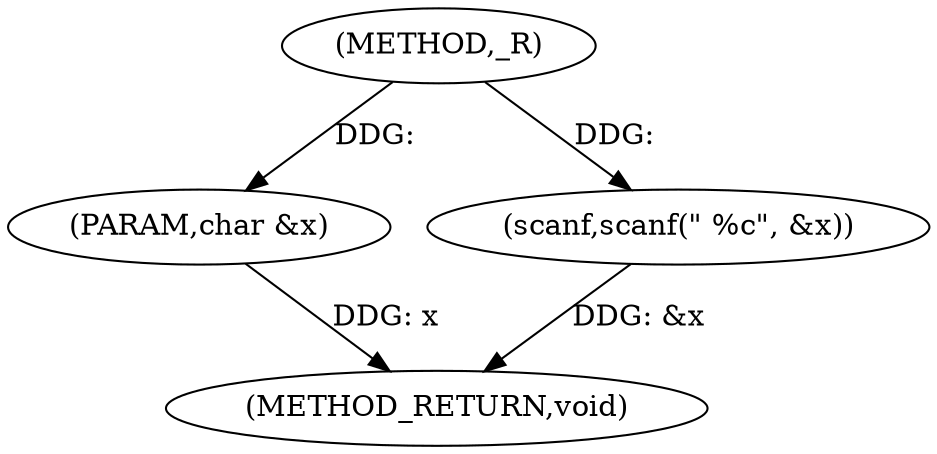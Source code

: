 digraph "_R" {  
"1000137" [label = "(METHOD,_R)" ]
"1000144" [label = "(METHOD_RETURN,void)" ]
"1000138" [label = "(PARAM,char &x)" ]
"1000140" [label = "(scanf,scanf(\" %c\", &x))" ]
  "1000138" -> "1000144"  [ label = "DDG: x"] 
  "1000140" -> "1000144"  [ label = "DDG: &x"] 
  "1000137" -> "1000138"  [ label = "DDG: "] 
  "1000137" -> "1000140"  [ label = "DDG: "] 
}
